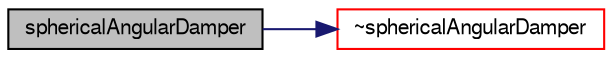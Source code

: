 digraph "sphericalAngularDamper"
{
  bgcolor="transparent";
  edge [fontname="FreeSans",fontsize="10",labelfontname="FreeSans",labelfontsize="10"];
  node [fontname="FreeSans",fontsize="10",shape=record];
  rankdir="LR";
  Node0 [label="sphericalAngularDamper",height=0.2,width=0.4,color="black", fillcolor="grey75", style="filled", fontcolor="black"];
  Node0 -> Node1 [color="midnightblue",fontsize="10",style="solid",fontname="FreeSans"];
  Node1 [label="~sphericalAngularDamper",height=0.2,width=0.4,color="red",URL="$a29518.html#a812cfece7ab7c9a41c0a7ed5f3b29d25",tooltip="Destructor. "];
}
